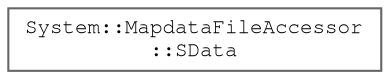 digraph "Graphical Class Hierarchy"
{
 // LATEX_PDF_SIZE
  bgcolor="transparent";
  edge [fontname=FreeMono,fontsize=10,labelfontname=FreeMono,labelfontsize=10];
  node [fontname=FreeMono,fontsize=10,shape=box,height=0.2,width=0.4];
  rankdir="LR";
  Node0 [label="System::MapdataFileAccessor\l::SData",height=0.2,width=0.4,color="grey40", fillcolor="white", style="filled",URL="$class_system_1_1_mapdata_file_accessor.html#struct_system_1_1_mapdata_file_accessor_1_1_s_data",tooltip=" "];
}
